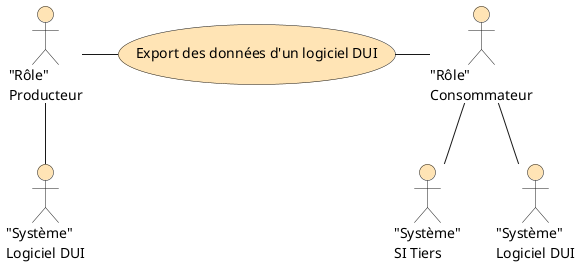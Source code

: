 @startuml

:"Rôle"\nProducteur: as P #Moccasin
:"Rôle"\nConsommateur: as C #Moccasin
:"Système"\nLogiciel DUI: as L #Moccasin
:"Système"\nLogiciel DUI: as S #Moccasin
:"Système"\nSI Tiers: as O #Moccasin

(Export des données d'un logiciel DUI) as c #Moccasin

c - C
P - c
P -- L
C -- S
C -- O

@enduml